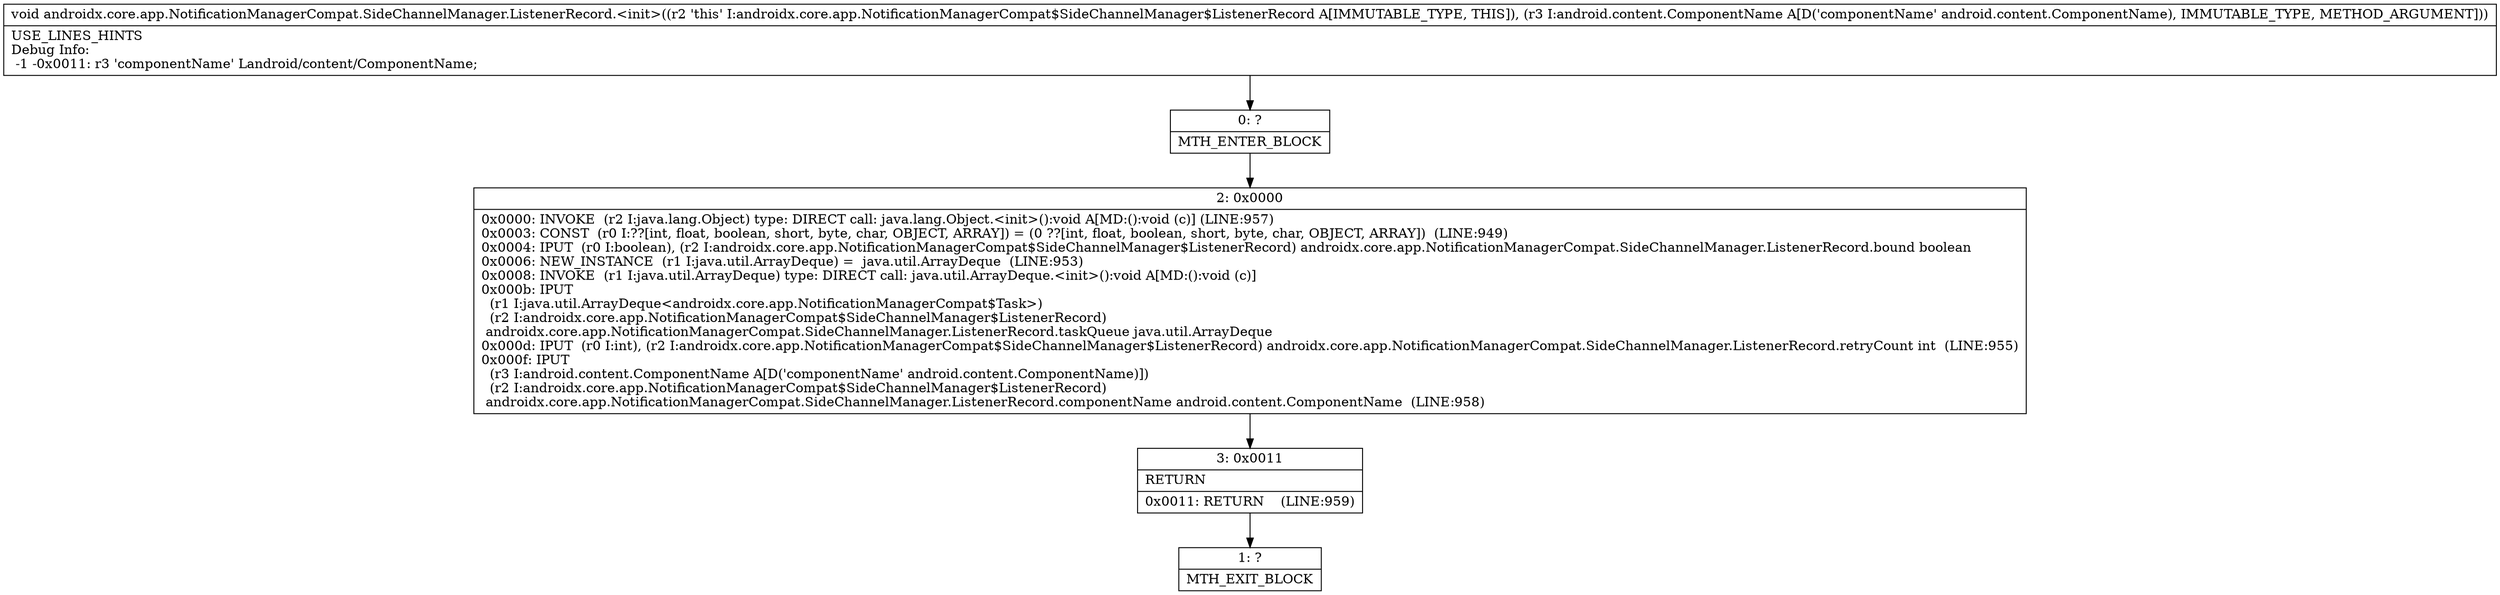 digraph "CFG forandroidx.core.app.NotificationManagerCompat.SideChannelManager.ListenerRecord.\<init\>(Landroid\/content\/ComponentName;)V" {
Node_0 [shape=record,label="{0\:\ ?|MTH_ENTER_BLOCK\l}"];
Node_2 [shape=record,label="{2\:\ 0x0000|0x0000: INVOKE  (r2 I:java.lang.Object) type: DIRECT call: java.lang.Object.\<init\>():void A[MD:():void (c)] (LINE:957)\l0x0003: CONST  (r0 I:??[int, float, boolean, short, byte, char, OBJECT, ARRAY]) = (0 ??[int, float, boolean, short, byte, char, OBJECT, ARRAY])  (LINE:949)\l0x0004: IPUT  (r0 I:boolean), (r2 I:androidx.core.app.NotificationManagerCompat$SideChannelManager$ListenerRecord) androidx.core.app.NotificationManagerCompat.SideChannelManager.ListenerRecord.bound boolean \l0x0006: NEW_INSTANCE  (r1 I:java.util.ArrayDeque) =  java.util.ArrayDeque  (LINE:953)\l0x0008: INVOKE  (r1 I:java.util.ArrayDeque) type: DIRECT call: java.util.ArrayDeque.\<init\>():void A[MD:():void (c)]\l0x000b: IPUT  \l  (r1 I:java.util.ArrayDeque\<androidx.core.app.NotificationManagerCompat$Task\>)\l  (r2 I:androidx.core.app.NotificationManagerCompat$SideChannelManager$ListenerRecord)\l androidx.core.app.NotificationManagerCompat.SideChannelManager.ListenerRecord.taskQueue java.util.ArrayDeque \l0x000d: IPUT  (r0 I:int), (r2 I:androidx.core.app.NotificationManagerCompat$SideChannelManager$ListenerRecord) androidx.core.app.NotificationManagerCompat.SideChannelManager.ListenerRecord.retryCount int  (LINE:955)\l0x000f: IPUT  \l  (r3 I:android.content.ComponentName A[D('componentName' android.content.ComponentName)])\l  (r2 I:androidx.core.app.NotificationManagerCompat$SideChannelManager$ListenerRecord)\l androidx.core.app.NotificationManagerCompat.SideChannelManager.ListenerRecord.componentName android.content.ComponentName  (LINE:958)\l}"];
Node_3 [shape=record,label="{3\:\ 0x0011|RETURN\l|0x0011: RETURN    (LINE:959)\l}"];
Node_1 [shape=record,label="{1\:\ ?|MTH_EXIT_BLOCK\l}"];
MethodNode[shape=record,label="{void androidx.core.app.NotificationManagerCompat.SideChannelManager.ListenerRecord.\<init\>((r2 'this' I:androidx.core.app.NotificationManagerCompat$SideChannelManager$ListenerRecord A[IMMUTABLE_TYPE, THIS]), (r3 I:android.content.ComponentName A[D('componentName' android.content.ComponentName), IMMUTABLE_TYPE, METHOD_ARGUMENT]))  | USE_LINES_HINTS\lDebug Info:\l  \-1 \-0x0011: r3 'componentName' Landroid\/content\/ComponentName;\l}"];
MethodNode -> Node_0;Node_0 -> Node_2;
Node_2 -> Node_3;
Node_3 -> Node_1;
}

